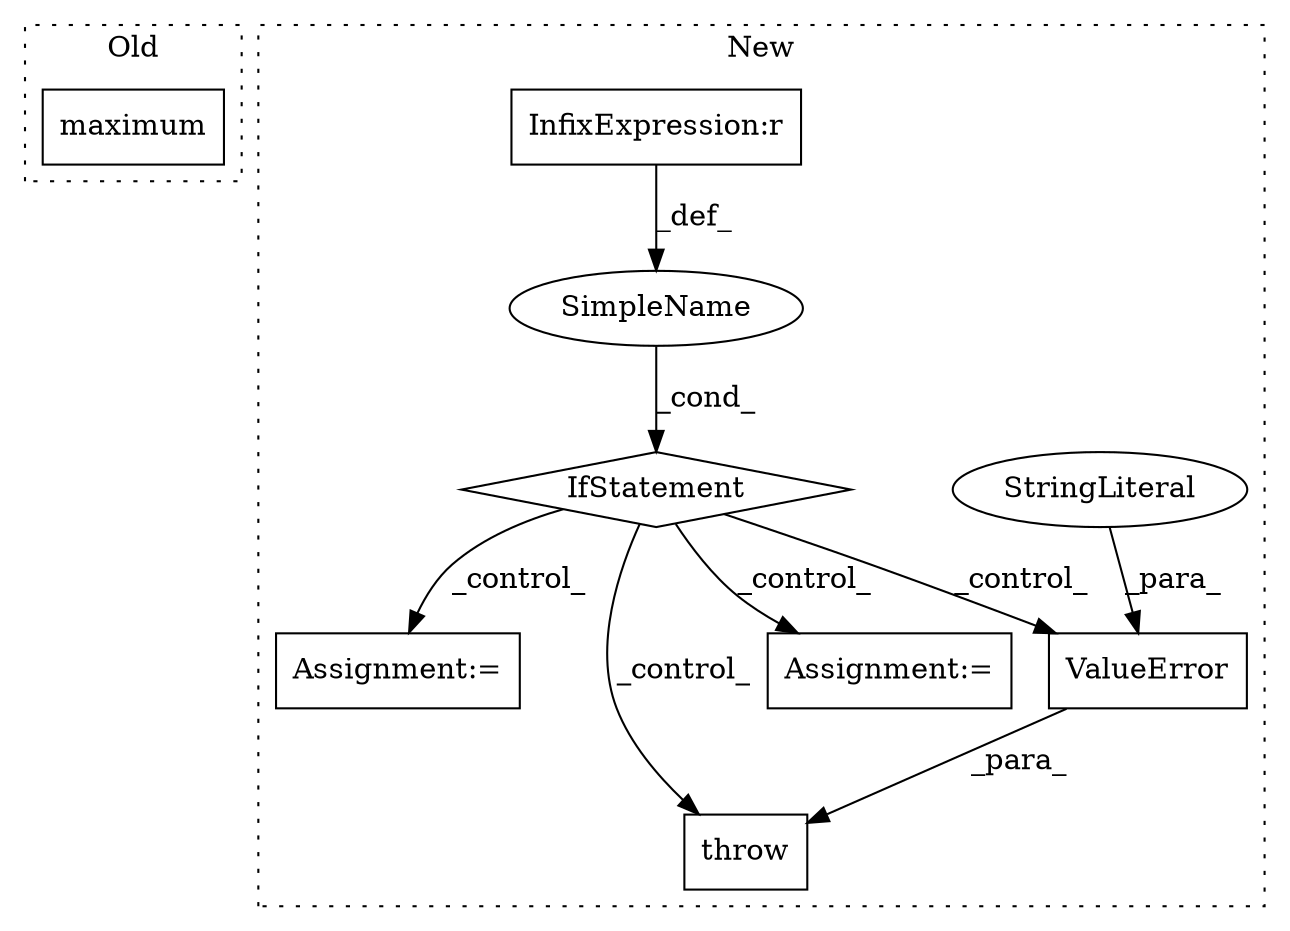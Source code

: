 digraph G {
subgraph cluster0 {
1 [label="maximum" a="32" s="2305,2332" l="8,1" shape="box"];
label = "Old";
style="dotted";
}
subgraph cluster1 {
2 [label="throw" a="53" s="2446" l="6" shape="box"];
3 [label="IfStatement" a="25" s="2153,2177" l="4,2" shape="diamond"];
4 [label="ValueError" a="32" s="2452,2491" l="11,1" shape="box"];
5 [label="SimpleName" a="42" s="" l="" shape="ellipse"];
6 [label="StringLiteral" a="45" s="2463" l="28" shape="ellipse"];
7 [label="InfixExpression:r" a="27" s="2172" l="4" shape="box"];
8 [label="Assignment:=" a="7" s="2408" l="1" shape="box"];
9 [label="Assignment:=" a="7" s="2202" l="1" shape="box"];
label = "New";
style="dotted";
}
3 -> 4 [label="_control_"];
3 -> 8 [label="_control_"];
3 -> 9 [label="_control_"];
3 -> 2 [label="_control_"];
4 -> 2 [label="_para_"];
5 -> 3 [label="_cond_"];
6 -> 4 [label="_para_"];
7 -> 5 [label="_def_"];
}